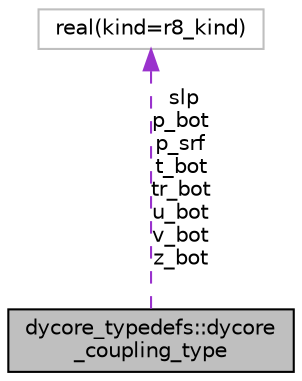 digraph "dycore_typedefs::dycore_coupling_type"
{
 // INTERACTIVE_SVG=YES
  edge [fontname="Helvetica",fontsize="10",labelfontname="Helvetica",labelfontsize="10"];
  node [fontname="Helvetica",fontsize="10",shape=record];
  Node1 [label="dycore_typedefs::dycore\l_coupling_type",height=0.2,width=0.4,color="black", fillcolor="grey75", style="filled" fontcolor="black"];
  Node2 -> Node1 [dir="back",color="darkorchid3",fontsize="10",style="dashed",label=" slp\np_bot\np_srf\nt_bot\ntr_bot\nu_bot\nv_bot\nz_bot" ,fontname="Helvetica"];
  Node2 [label="real(kind=r8_kind)",height=0.2,width=0.4,color="grey75", fillcolor="white", style="filled"];
}
